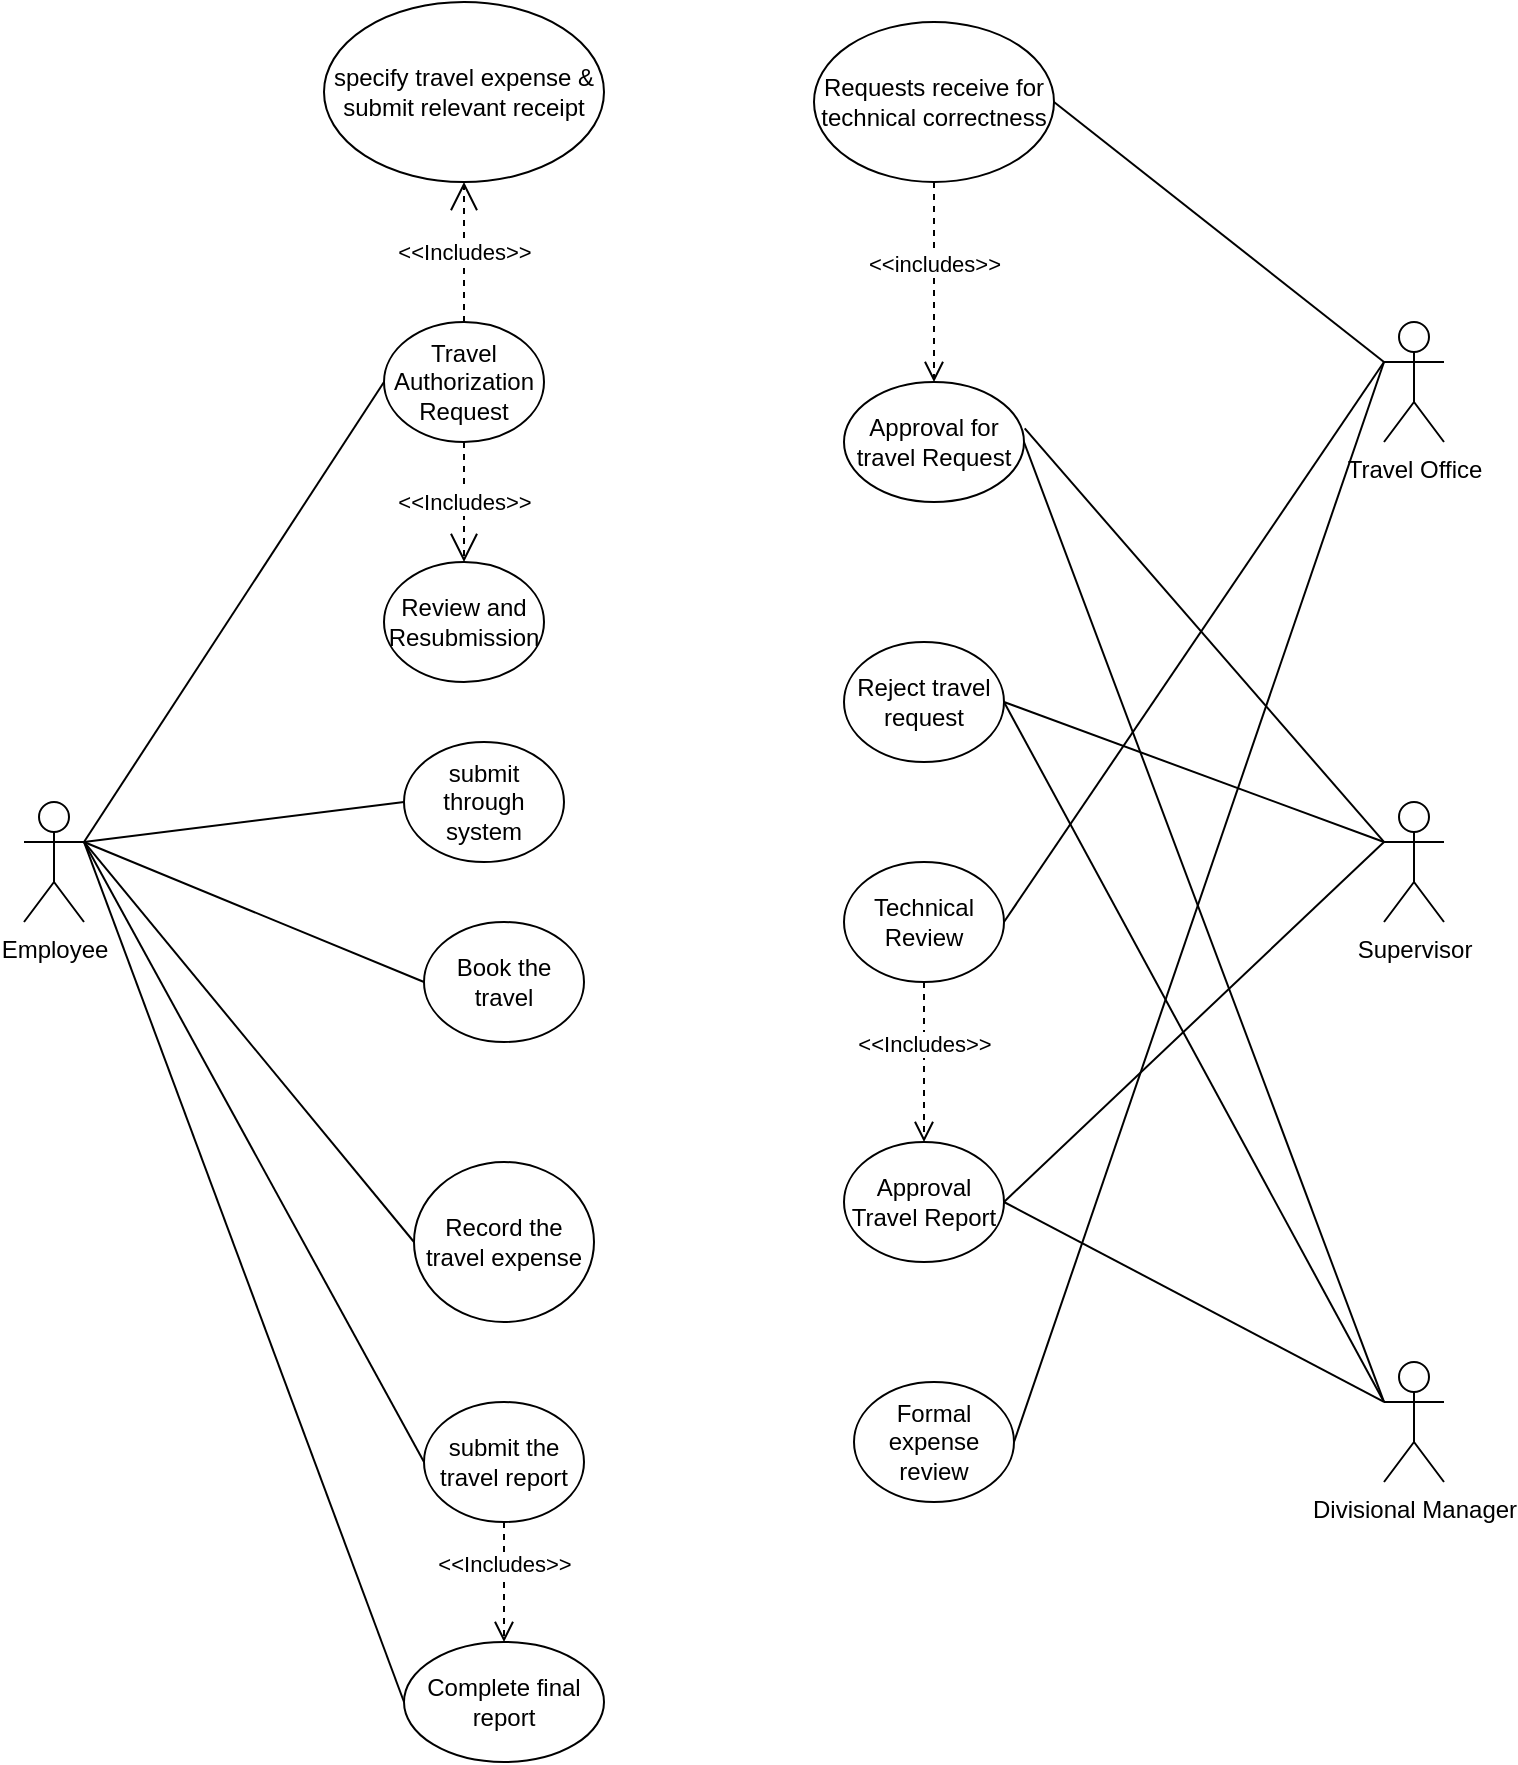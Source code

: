 <mxfile version="20.5.1" type="github">
  <diagram id="i65bP73NKgWxM7OTWlvx" name="Page-1">
    <mxGraphModel dx="1218" dy="559" grid="1" gridSize="10" guides="1" tooltips="1" connect="1" arrows="1" fold="1" page="1" pageScale="1" pageWidth="850" pageHeight="1100" math="0" shadow="0">
      <root>
        <mxCell id="0" />
        <mxCell id="1" parent="0" />
        <mxCell id="_xna3AVxRRTy8oBYTtng-2" value="Employee" style="shape=umlActor;verticalLabelPosition=bottom;verticalAlign=top;html=1;outlineConnect=0;" vertex="1" parent="1">
          <mxGeometry x="40" y="540" width="30" height="60" as="geometry" />
        </mxCell>
        <mxCell id="_xna3AVxRRTy8oBYTtng-5" value="Travel Office" style="shape=umlActor;verticalLabelPosition=bottom;verticalAlign=top;html=1;outlineConnect=0;" vertex="1" parent="1">
          <mxGeometry x="720" y="300" width="30" height="60" as="geometry" />
        </mxCell>
        <mxCell id="_xna3AVxRRTy8oBYTtng-7" value="Supervisor" style="shape=umlActor;verticalLabelPosition=bottom;verticalAlign=top;html=1;outlineConnect=0;" vertex="1" parent="1">
          <mxGeometry x="720" y="540" width="30" height="60" as="geometry" />
        </mxCell>
        <mxCell id="_xna3AVxRRTy8oBYTtng-9" value="Divisional Manager" style="shape=umlActor;verticalLabelPosition=bottom;verticalAlign=top;html=1;outlineConnect=0;" vertex="1" parent="1">
          <mxGeometry x="720" y="820" width="30" height="60" as="geometry" />
        </mxCell>
        <mxCell id="_xna3AVxRRTy8oBYTtng-11" value="Review and Resubmission" style="ellipse;whiteSpace=wrap;html=1;" vertex="1" parent="1">
          <mxGeometry x="220" y="420" width="80" height="60" as="geometry" />
        </mxCell>
        <mxCell id="_xna3AVxRRTy8oBYTtng-12" value="Travel Authorization Request" style="ellipse;whiteSpace=wrap;html=1;" vertex="1" parent="1">
          <mxGeometry x="220" y="300" width="80" height="60" as="geometry" />
        </mxCell>
        <mxCell id="_xna3AVxRRTy8oBYTtng-13" value="submit through system" style="ellipse;whiteSpace=wrap;html=1;" vertex="1" parent="1">
          <mxGeometry x="230" y="510" width="80" height="60" as="geometry" />
        </mxCell>
        <mxCell id="_xna3AVxRRTy8oBYTtng-14" value="Book the travel" style="ellipse;whiteSpace=wrap;html=1;" vertex="1" parent="1">
          <mxGeometry x="240" y="600" width="80" height="60" as="geometry" />
        </mxCell>
        <mxCell id="_xna3AVxRRTy8oBYTtng-16" value="specify travel expense &amp;amp; submit relevant receipt" style="ellipse;whiteSpace=wrap;html=1;" vertex="1" parent="1">
          <mxGeometry x="190" y="140" width="140" height="90" as="geometry" />
        </mxCell>
        <mxCell id="_xna3AVxRRTy8oBYTtng-18" value="Complete final report" style="ellipse;whiteSpace=wrap;html=1;" vertex="1" parent="1">
          <mxGeometry x="230" y="960" width="100" height="60" as="geometry" />
        </mxCell>
        <mxCell id="_xna3AVxRRTy8oBYTtng-20" value="Requests receive for technical correctness" style="ellipse;whiteSpace=wrap;html=1;" vertex="1" parent="1">
          <mxGeometry x="435" y="150" width="120" height="80" as="geometry" />
        </mxCell>
        <mxCell id="_xna3AVxRRTy8oBYTtng-21" value="Technical Review" style="ellipse;whiteSpace=wrap;html=1;" vertex="1" parent="1">
          <mxGeometry x="450" y="570" width="80" height="60" as="geometry" />
        </mxCell>
        <mxCell id="_xna3AVxRRTy8oBYTtng-23" value="Approval for travel Request" style="ellipse;whiteSpace=wrap;html=1;" vertex="1" parent="1">
          <mxGeometry x="450" y="330" width="90" height="60" as="geometry" />
        </mxCell>
        <mxCell id="_xna3AVxRRTy8oBYTtng-24" value="" style="endArrow=none;html=1;rounded=0;entryX=0;entryY=0.5;entryDx=0;entryDy=0;exitX=1;exitY=0.333;exitDx=0;exitDy=0;exitPerimeter=0;" edge="1" parent="1" source="_xna3AVxRRTy8oBYTtng-2" target="_xna3AVxRRTy8oBYTtng-12">
          <mxGeometry width="50" height="50" relative="1" as="geometry">
            <mxPoint x="90" y="260" as="sourcePoint" />
            <mxPoint x="140" y="210" as="targetPoint" />
          </mxGeometry>
        </mxCell>
        <mxCell id="_xna3AVxRRTy8oBYTtng-25" value="" style="endArrow=none;html=1;rounded=0;entryX=0;entryY=0.5;entryDx=0;entryDy=0;exitX=1;exitY=0.333;exitDx=0;exitDy=0;exitPerimeter=0;" edge="1" parent="1" source="_xna3AVxRRTy8oBYTtng-2" target="_xna3AVxRRTy8oBYTtng-13">
          <mxGeometry width="50" height="50" relative="1" as="geometry">
            <mxPoint x="50" y="320" as="sourcePoint" />
            <mxPoint x="140" y="210" as="targetPoint" />
          </mxGeometry>
        </mxCell>
        <mxCell id="_xna3AVxRRTy8oBYTtng-26" value="" style="endArrow=none;html=1;rounded=0;entryX=0;entryY=0.5;entryDx=0;entryDy=0;exitX=1;exitY=0.333;exitDx=0;exitDy=0;exitPerimeter=0;" edge="1" parent="1" source="_xna3AVxRRTy8oBYTtng-2" target="_xna3AVxRRTy8oBYTtng-14">
          <mxGeometry width="50" height="50" relative="1" as="geometry">
            <mxPoint x="50" y="320" as="sourcePoint" />
            <mxPoint x="140" y="210" as="targetPoint" />
          </mxGeometry>
        </mxCell>
        <mxCell id="_xna3AVxRRTy8oBYTtng-30" value="" style="endArrow=none;html=1;rounded=0;exitX=1;exitY=0.5;exitDx=0;exitDy=0;entryX=0;entryY=0.333;entryDx=0;entryDy=0;entryPerimeter=0;" edge="1" parent="1" source="_xna3AVxRRTy8oBYTtng-23" target="_xna3AVxRRTy8oBYTtng-9">
          <mxGeometry width="50" height="50" relative="1" as="geometry">
            <mxPoint x="530" y="370" as="sourcePoint" />
            <mxPoint x="580" y="320" as="targetPoint" />
          </mxGeometry>
        </mxCell>
        <mxCell id="_xna3AVxRRTy8oBYTtng-31" value="" style="endArrow=none;html=1;rounded=0;exitX=0;exitY=0.333;exitDx=0;exitDy=0;exitPerimeter=0;entryX=1;entryY=0.5;entryDx=0;entryDy=0;" edge="1" parent="1" source="_xna3AVxRRTy8oBYTtng-5" target="_xna3AVxRRTy8oBYTtng-20">
          <mxGeometry width="50" height="50" relative="1" as="geometry">
            <mxPoint x="470" y="130" as="sourcePoint" />
            <mxPoint x="520" y="80" as="targetPoint" />
          </mxGeometry>
        </mxCell>
        <mxCell id="_xna3AVxRRTy8oBYTtng-32" value="" style="endArrow=none;html=1;rounded=0;exitX=1;exitY=0.5;exitDx=0;exitDy=0;entryX=0;entryY=0.333;entryDx=0;entryDy=0;entryPerimeter=0;" edge="1" parent="1" source="_xna3AVxRRTy8oBYTtng-21" target="_xna3AVxRRTy8oBYTtng-5">
          <mxGeometry width="50" height="50" relative="1" as="geometry">
            <mxPoint x="530" y="170" as="sourcePoint" />
            <mxPoint x="650" y="360" as="targetPoint" />
          </mxGeometry>
        </mxCell>
        <mxCell id="_xna3AVxRRTy8oBYTtng-33" value="" style="endArrow=none;html=1;rounded=0;entryX=0;entryY=0.333;entryDx=0;entryDy=0;entryPerimeter=0;exitX=1.004;exitY=0.387;exitDx=0;exitDy=0;exitPerimeter=0;" edge="1" parent="1" source="_xna3AVxRRTy8oBYTtng-23" target="_xna3AVxRRTy8oBYTtng-7">
          <mxGeometry width="50" height="50" relative="1" as="geometry">
            <mxPoint x="490" y="250" as="sourcePoint" />
            <mxPoint x="530" y="220" as="targetPoint" />
          </mxGeometry>
        </mxCell>
        <mxCell id="_xna3AVxRRTy8oBYTtng-35" value="Reject travel request" style="ellipse;whiteSpace=wrap;html=1;" vertex="1" parent="1">
          <mxGeometry x="450" y="460" width="80" height="60" as="geometry" />
        </mxCell>
        <mxCell id="_xna3AVxRRTy8oBYTtng-36" value="" style="endArrow=none;html=1;rounded=0;exitX=1;exitY=0.5;exitDx=0;exitDy=0;entryX=0;entryY=0.333;entryDx=0;entryDy=0;entryPerimeter=0;" edge="1" parent="1" source="_xna3AVxRRTy8oBYTtng-35" target="_xna3AVxRRTy8oBYTtng-7">
          <mxGeometry width="50" height="50" relative="1" as="geometry">
            <mxPoint x="480" y="360" as="sourcePoint" />
            <mxPoint x="650" y="480" as="targetPoint" />
          </mxGeometry>
        </mxCell>
        <mxCell id="_xna3AVxRRTy8oBYTtng-37" value="" style="endArrow=none;html=1;rounded=0;exitX=1;exitY=0.5;exitDx=0;exitDy=0;entryX=0;entryY=0.333;entryDx=0;entryDy=0;entryPerimeter=0;" edge="1" parent="1" source="_xna3AVxRRTy8oBYTtng-35" target="_xna3AVxRRTy8oBYTtng-9">
          <mxGeometry width="50" height="50" relative="1" as="geometry">
            <mxPoint x="480" y="360" as="sourcePoint" />
            <mxPoint x="580" y="320" as="targetPoint" />
          </mxGeometry>
        </mxCell>
        <mxCell id="_xna3AVxRRTy8oBYTtng-38" value="Record the travel expense" style="ellipse;whiteSpace=wrap;html=1;" vertex="1" parent="1">
          <mxGeometry x="235" y="720" width="90" height="80" as="geometry" />
        </mxCell>
        <mxCell id="_xna3AVxRRTy8oBYTtng-39" value="" style="endArrow=none;html=1;rounded=0;entryX=0;entryY=0.5;entryDx=0;entryDy=0;exitX=1;exitY=0.333;exitDx=0;exitDy=0;exitPerimeter=0;" edge="1" parent="1" source="_xna3AVxRRTy8oBYTtng-2" target="_xna3AVxRRTy8oBYTtng-38">
          <mxGeometry width="50" height="50" relative="1" as="geometry">
            <mxPoint x="50" y="320" as="sourcePoint" />
            <mxPoint x="140" y="210" as="targetPoint" />
          </mxGeometry>
        </mxCell>
        <mxCell id="_xna3AVxRRTy8oBYTtng-40" value="" style="endArrow=none;html=1;rounded=0;entryX=0;entryY=0.5;entryDx=0;entryDy=0;exitX=1;exitY=0.333;exitDx=0;exitDy=0;exitPerimeter=0;" edge="1" parent="1" source="_xna3AVxRRTy8oBYTtng-2" target="_xna3AVxRRTy8oBYTtng-18">
          <mxGeometry width="50" height="50" relative="1" as="geometry">
            <mxPoint x="50" y="320" as="sourcePoint" />
            <mxPoint x="140" y="210" as="targetPoint" />
          </mxGeometry>
        </mxCell>
        <mxCell id="_xna3AVxRRTy8oBYTtng-42" value="Formal expense review" style="ellipse;whiteSpace=wrap;html=1;" vertex="1" parent="1">
          <mxGeometry x="455" y="830" width="80" height="60" as="geometry" />
        </mxCell>
        <mxCell id="_xna3AVxRRTy8oBYTtng-44" value="" style="endArrow=none;html=1;rounded=0;exitX=1;exitY=0.5;exitDx=0;exitDy=0;entryX=0;entryY=0.333;entryDx=0;entryDy=0;entryPerimeter=0;" edge="1" parent="1" source="_xna3AVxRRTy8oBYTtng-42" target="_xna3AVxRRTy8oBYTtng-5">
          <mxGeometry width="50" height="50" relative="1" as="geometry">
            <mxPoint x="560" y="830" as="sourcePoint" />
            <mxPoint x="720" y="560" as="targetPoint" />
          </mxGeometry>
        </mxCell>
        <mxCell id="_xna3AVxRRTy8oBYTtng-45" value="Approval Travel Report" style="ellipse;whiteSpace=wrap;html=1;" vertex="1" parent="1">
          <mxGeometry x="450" y="710" width="80" height="60" as="geometry" />
        </mxCell>
        <mxCell id="_xna3AVxRRTy8oBYTtng-46" value="" style="endArrow=none;html=1;rounded=0;exitX=1;exitY=0.5;exitDx=0;exitDy=0;entryX=0;entryY=0.333;entryDx=0;entryDy=0;entryPerimeter=0;" edge="1" parent="1" source="_xna3AVxRRTy8oBYTtng-45" target="_xna3AVxRRTy8oBYTtng-7">
          <mxGeometry width="50" height="50" relative="1" as="geometry">
            <mxPoint x="670" y="610" as="sourcePoint" />
            <mxPoint x="700" y="580" as="targetPoint" />
          </mxGeometry>
        </mxCell>
        <mxCell id="_xna3AVxRRTy8oBYTtng-47" value="" style="endArrow=none;html=1;rounded=0;entryX=0;entryY=0.333;entryDx=0;entryDy=0;entryPerimeter=0;exitX=1;exitY=0.5;exitDx=0;exitDy=0;" edge="1" parent="1" source="_xna3AVxRRTy8oBYTtng-45" target="_xna3AVxRRTy8oBYTtng-9">
          <mxGeometry width="50" height="50" relative="1" as="geometry">
            <mxPoint x="540" y="740" as="sourcePoint" />
            <mxPoint x="590" y="690" as="targetPoint" />
          </mxGeometry>
        </mxCell>
        <mxCell id="_xna3AVxRRTy8oBYTtng-51" value="&amp;lt;&amp;lt;Includes&amp;gt;&amp;gt;" style="endArrow=open;endSize=12;dashed=1;html=1;rounded=0;entryX=0.5;entryY=0;entryDx=0;entryDy=0;exitX=0.5;exitY=1;exitDx=0;exitDy=0;" edge="1" parent="1" source="_xna3AVxRRTy8oBYTtng-12" target="_xna3AVxRRTy8oBYTtng-11">
          <mxGeometry width="160" relative="1" as="geometry">
            <mxPoint x="250" y="340" as="sourcePoint" />
            <mxPoint x="410" y="320" as="targetPoint" />
          </mxGeometry>
        </mxCell>
        <mxCell id="_xna3AVxRRTy8oBYTtng-52" value="&amp;lt;&amp;lt;Includes&amp;gt;&amp;gt;" style="endArrow=open;endSize=12;dashed=1;html=1;rounded=0;entryX=0.5;entryY=1;entryDx=0;entryDy=0;exitX=0.5;exitY=0;exitDx=0;exitDy=0;" edge="1" parent="1" source="_xna3AVxRRTy8oBYTtng-12" target="_xna3AVxRRTy8oBYTtng-16">
          <mxGeometry width="160" relative="1" as="geometry">
            <mxPoint x="210" y="250" as="sourcePoint" />
            <mxPoint x="410" y="260" as="targetPoint" />
          </mxGeometry>
        </mxCell>
        <mxCell id="_xna3AVxRRTy8oBYTtng-53" value="&amp;lt;&amp;lt;includes&amp;gt;&amp;gt;" style="html=1;verticalAlign=bottom;endArrow=open;dashed=1;endSize=8;rounded=0;entryX=0.5;entryY=0;entryDx=0;entryDy=0;exitX=0.5;exitY=1;exitDx=0;exitDy=0;" edge="1" parent="1" source="_xna3AVxRRTy8oBYTtng-20" target="_xna3AVxRRTy8oBYTtng-23">
          <mxGeometry relative="1" as="geometry">
            <mxPoint x="600" y="289.58" as="sourcePoint" />
            <mxPoint x="520" y="289.58" as="targetPoint" />
          </mxGeometry>
        </mxCell>
        <mxCell id="_xna3AVxRRTy8oBYTtng-54" value="&amp;lt;&amp;lt;Includes&amp;gt;&amp;gt;" style="html=1;verticalAlign=bottom;endArrow=open;dashed=1;endSize=8;rounded=0;entryX=0.5;entryY=0;entryDx=0;entryDy=0;exitX=0.5;exitY=1;exitDx=0;exitDy=0;" edge="1" parent="1" source="_xna3AVxRRTy8oBYTtng-21" target="_xna3AVxRRTy8oBYTtng-45">
          <mxGeometry relative="1" as="geometry">
            <mxPoint x="565" y="660" as="sourcePoint" />
            <mxPoint x="485" y="660" as="targetPoint" />
          </mxGeometry>
        </mxCell>
        <mxCell id="_xna3AVxRRTy8oBYTtng-55" value="submit the travel report" style="ellipse;whiteSpace=wrap;html=1;" vertex="1" parent="1">
          <mxGeometry x="240" y="840" width="80" height="60" as="geometry" />
        </mxCell>
        <mxCell id="_xna3AVxRRTy8oBYTtng-56" value="" style="endArrow=none;html=1;rounded=0;entryX=0;entryY=0.5;entryDx=0;entryDy=0;exitX=1;exitY=0.333;exitDx=0;exitDy=0;exitPerimeter=0;" edge="1" parent="1" source="_xna3AVxRRTy8oBYTtng-2" target="_xna3AVxRRTy8oBYTtng-55">
          <mxGeometry width="50" height="50" relative="1" as="geometry">
            <mxPoint x="90" y="560" as="sourcePoint" />
            <mxPoint x="260" y="660" as="targetPoint" />
          </mxGeometry>
        </mxCell>
        <mxCell id="_xna3AVxRRTy8oBYTtng-58" value="&amp;lt;&amp;lt;Includes&amp;gt;&amp;gt;" style="html=1;verticalAlign=bottom;endArrow=open;dashed=1;endSize=8;rounded=0;exitX=0.5;exitY=1;exitDx=0;exitDy=0;" edge="1" parent="1" source="_xna3AVxRRTy8oBYTtng-55" target="_xna3AVxRRTy8oBYTtng-18">
          <mxGeometry relative="1" as="geometry">
            <mxPoint x="400" y="940" as="sourcePoint" />
            <mxPoint x="320" y="940" as="targetPoint" />
          </mxGeometry>
        </mxCell>
      </root>
    </mxGraphModel>
  </diagram>
</mxfile>
